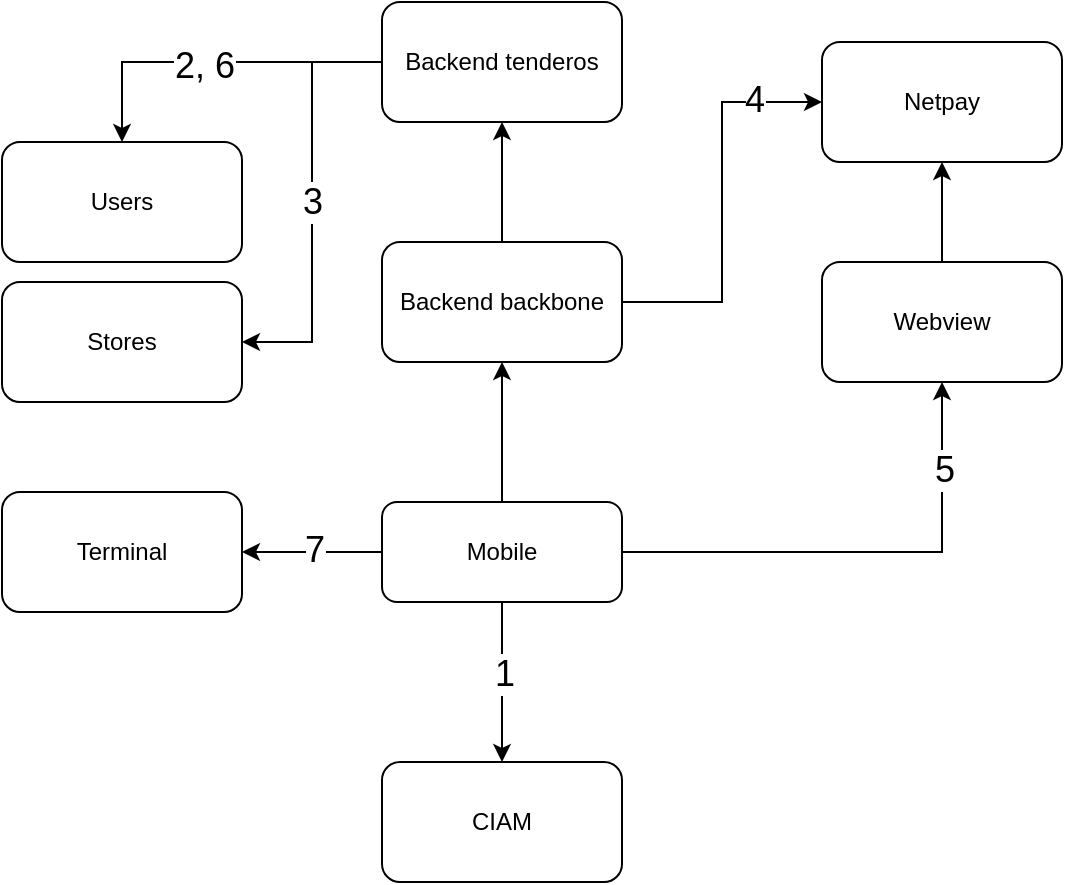 <mxfile version="24.4.13" type="github" pages="3">
  <diagram name="Página-1" id="RMMHzfbRcL0lWS_6vs9x">
    <mxGraphModel dx="1030" dy="541" grid="1" gridSize="10" guides="1" tooltips="1" connect="1" arrows="1" fold="1" page="1" pageScale="1" pageWidth="827" pageHeight="1169" math="0" shadow="0">
      <root>
        <mxCell id="0" />
        <mxCell id="1" parent="0" />
        <mxCell id="gIt9_EAz_ykK2Z6JLQlN-10" style="edgeStyle=orthogonalEdgeStyle;rounded=0;orthogonalLoop=1;jettySize=auto;html=1;entryX=0.5;entryY=1;entryDx=0;entryDy=0;" parent="1" source="gIt9_EAz_ykK2Z6JLQlN-1" target="gIt9_EAz_ykK2Z6JLQlN-7" edge="1">
          <mxGeometry relative="1" as="geometry" />
        </mxCell>
        <mxCell id="P94PHkjdRJJ9IcdYPS1j-3" style="edgeStyle=orthogonalEdgeStyle;rounded=0;orthogonalLoop=1;jettySize=auto;html=1;entryX=0;entryY=0.5;entryDx=0;entryDy=0;" edge="1" parent="1" source="gIt9_EAz_ykK2Z6JLQlN-1" target="P94PHkjdRJJ9IcdYPS1j-1">
          <mxGeometry relative="1" as="geometry" />
        </mxCell>
        <mxCell id="P94PHkjdRJJ9IcdYPS1j-5" value="&lt;font style=&quot;font-size: 18px;&quot;&gt;4&lt;/font&gt;" style="edgeLabel;html=1;align=center;verticalAlign=middle;resizable=0;points=[];" vertex="1" connectable="0" parent="P94PHkjdRJJ9IcdYPS1j-3">
          <mxGeometry x="0.654" y="1" relative="1" as="geometry">
            <mxPoint as="offset" />
          </mxGeometry>
        </mxCell>
        <mxCell id="gIt9_EAz_ykK2Z6JLQlN-1" value="Backend backbone" style="rounded=1;whiteSpace=wrap;html=1;" parent="1" vertex="1">
          <mxGeometry x="230" y="140" width="120" height="60" as="geometry" />
        </mxCell>
        <mxCell id="gIt9_EAz_ykK2Z6JLQlN-2" value="Users" style="rounded=1;whiteSpace=wrap;html=1;" parent="1" vertex="1">
          <mxGeometry x="40" y="90" width="120" height="60" as="geometry" />
        </mxCell>
        <mxCell id="P94PHkjdRJJ9IcdYPS1j-2" style="edgeStyle=orthogonalEdgeStyle;rounded=0;orthogonalLoop=1;jettySize=auto;html=1;entryX=0.5;entryY=1;entryDx=0;entryDy=0;" edge="1" parent="1" source="gIt9_EAz_ykK2Z6JLQlN-3" target="P94PHkjdRJJ9IcdYPS1j-1">
          <mxGeometry relative="1" as="geometry" />
        </mxCell>
        <mxCell id="gIt9_EAz_ykK2Z6JLQlN-3" value="Webview" style="rounded=1;whiteSpace=wrap;html=1;" parent="1" vertex="1">
          <mxGeometry x="450" y="150" width="120" height="60" as="geometry" />
        </mxCell>
        <mxCell id="gIt9_EAz_ykK2Z6JLQlN-9" style="edgeStyle=orthogonalEdgeStyle;rounded=0;orthogonalLoop=1;jettySize=auto;html=1;entryX=0.5;entryY=1;entryDx=0;entryDy=0;" parent="1" source="gIt9_EAz_ykK2Z6JLQlN-4" target="gIt9_EAz_ykK2Z6JLQlN-1" edge="1">
          <mxGeometry relative="1" as="geometry" />
        </mxCell>
        <mxCell id="gIt9_EAz_ykK2Z6JLQlN-19" value="&lt;div&gt;&lt;br&gt;&lt;/div&gt;&lt;div&gt;&lt;br&gt;&lt;/div&gt;" style="edgeLabel;html=1;align=center;verticalAlign=middle;resizable=0;points=[];" parent="gIt9_EAz_ykK2Z6JLQlN-9" vertex="1" connectable="0">
          <mxGeometry x="0.043" y="-1" relative="1" as="geometry">
            <mxPoint y="1" as="offset" />
          </mxGeometry>
        </mxCell>
        <mxCell id="gIt9_EAz_ykK2Z6JLQlN-14" style="edgeStyle=orthogonalEdgeStyle;rounded=0;orthogonalLoop=1;jettySize=auto;html=1;entryX=0.5;entryY=1;entryDx=0;entryDy=0;" parent="1" source="gIt9_EAz_ykK2Z6JLQlN-4" target="gIt9_EAz_ykK2Z6JLQlN-3" edge="1">
          <mxGeometry relative="1" as="geometry" />
        </mxCell>
        <mxCell id="gIt9_EAz_ykK2Z6JLQlN-25" value="&lt;font style=&quot;font-size: 18px;&quot;&gt;5&lt;/font&gt;" style="edgeLabel;html=1;align=center;verticalAlign=middle;resizable=0;points=[];" parent="gIt9_EAz_ykK2Z6JLQlN-14" vertex="1" connectable="0">
          <mxGeometry x="0.653" y="-1" relative="1" as="geometry">
            <mxPoint y="1" as="offset" />
          </mxGeometry>
        </mxCell>
        <mxCell id="gIt9_EAz_ykK2Z6JLQlN-16" style="edgeStyle=orthogonalEdgeStyle;rounded=0;orthogonalLoop=1;jettySize=auto;html=1;entryX=1;entryY=0.5;entryDx=0;entryDy=0;" parent="1" source="gIt9_EAz_ykK2Z6JLQlN-4" target="gIt9_EAz_ykK2Z6JLQlN-8" edge="1">
          <mxGeometry relative="1" as="geometry" />
        </mxCell>
        <mxCell id="gIt9_EAz_ykK2Z6JLQlN-27" value="&lt;font style=&quot;font-size: 18px;&quot;&gt;7&lt;/font&gt;" style="edgeLabel;html=1;align=center;verticalAlign=middle;resizable=0;points=[];" parent="gIt9_EAz_ykK2Z6JLQlN-16" vertex="1" connectable="0">
          <mxGeometry x="-0.022" y="-1" relative="1" as="geometry">
            <mxPoint as="offset" />
          </mxGeometry>
        </mxCell>
        <mxCell id="gIt9_EAz_ykK2Z6JLQlN-17" style="edgeStyle=orthogonalEdgeStyle;rounded=0;orthogonalLoop=1;jettySize=auto;html=1;entryX=0.5;entryY=0;entryDx=0;entryDy=0;jumpSize=8;" parent="1" source="gIt9_EAz_ykK2Z6JLQlN-4" target="gIt9_EAz_ykK2Z6JLQlN-5" edge="1">
          <mxGeometry relative="1" as="geometry" />
        </mxCell>
        <mxCell id="gIt9_EAz_ykK2Z6JLQlN-18" value="&lt;font style=&quot;font-size: 18px;&quot;&gt;1&lt;/font&gt;" style="edgeLabel;html=1;align=center;verticalAlign=middle;resizable=0;points=[];" parent="gIt9_EAz_ykK2Z6JLQlN-17" vertex="1" connectable="0">
          <mxGeometry x="-0.114" y="1" relative="1" as="geometry">
            <mxPoint as="offset" />
          </mxGeometry>
        </mxCell>
        <mxCell id="gIt9_EAz_ykK2Z6JLQlN-4" value="Mobile" style="rounded=1;whiteSpace=wrap;html=1;" parent="1" vertex="1">
          <mxGeometry x="230" y="270" width="120" height="50" as="geometry" />
        </mxCell>
        <mxCell id="gIt9_EAz_ykK2Z6JLQlN-5" value="CIAM" style="rounded=1;whiteSpace=wrap;html=1;" parent="1" vertex="1">
          <mxGeometry x="230" y="400" width="120" height="60" as="geometry" />
        </mxCell>
        <mxCell id="gIt9_EAz_ykK2Z6JLQlN-6" value="Stores" style="rounded=1;whiteSpace=wrap;html=1;" parent="1" vertex="1">
          <mxGeometry x="40" y="160" width="120" height="60" as="geometry" />
        </mxCell>
        <mxCell id="gIt9_EAz_ykK2Z6JLQlN-12" style="edgeStyle=orthogonalEdgeStyle;rounded=0;orthogonalLoop=1;jettySize=auto;html=1;entryX=0.5;entryY=0;entryDx=0;entryDy=0;" parent="1" source="gIt9_EAz_ykK2Z6JLQlN-7" target="gIt9_EAz_ykK2Z6JLQlN-2" edge="1">
          <mxGeometry relative="1" as="geometry" />
        </mxCell>
        <mxCell id="gIt9_EAz_ykK2Z6JLQlN-21" value="&lt;font style=&quot;font-size: 18px;&quot;&gt;2, 6&lt;/font&gt;" style="edgeLabel;html=1;align=center;verticalAlign=middle;resizable=0;points=[];" parent="gIt9_EAz_ykK2Z6JLQlN-12" vertex="1" connectable="0">
          <mxGeometry x="0.047" y="2" relative="1" as="geometry">
            <mxPoint as="offset" />
          </mxGeometry>
        </mxCell>
        <mxCell id="gIt9_EAz_ykK2Z6JLQlN-13" value="&lt;font style=&quot;font-size: 18px;&quot;&gt;3&lt;/font&gt;" style="edgeStyle=orthogonalEdgeStyle;rounded=0;orthogonalLoop=1;jettySize=auto;html=1;entryX=1;entryY=0.5;entryDx=0;entryDy=0;" parent="1" source="gIt9_EAz_ykK2Z6JLQlN-7" target="gIt9_EAz_ykK2Z6JLQlN-6" edge="1">
          <mxGeometry relative="1" as="geometry" />
        </mxCell>
        <mxCell id="gIt9_EAz_ykK2Z6JLQlN-7" value="Backend tenderos" style="rounded=1;whiteSpace=wrap;html=1;" parent="1" vertex="1">
          <mxGeometry x="230" y="20" width="120" height="60" as="geometry" />
        </mxCell>
        <mxCell id="gIt9_EAz_ykK2Z6JLQlN-8" value="Terminal" style="rounded=1;whiteSpace=wrap;html=1;" parent="1" vertex="1">
          <mxGeometry x="40" y="265" width="120" height="60" as="geometry" />
        </mxCell>
        <mxCell id="P94PHkjdRJJ9IcdYPS1j-1" value="Netpay" style="rounded=1;whiteSpace=wrap;html=1;" vertex="1" parent="1">
          <mxGeometry x="450" y="40" width="120" height="60" as="geometry" />
        </mxCell>
      </root>
    </mxGraphModel>
  </diagram>
  <diagram name="Copia de Página-1" id="2XsjkxcK-q9hvvBTkOBg">
    <mxGraphModel dx="2060" dy="1082" grid="1" gridSize="10" guides="1" tooltips="1" connect="1" arrows="1" fold="1" page="1" pageScale="1" pageWidth="827" pageHeight="1169" math="0" shadow="0">
      <root>
        <mxCell id="bazqsaGN35I_E5GlKqrR-0" />
        <mxCell id="bazqsaGN35I_E5GlKqrR-1" parent="bazqsaGN35I_E5GlKqrR-0" />
        <mxCell id="bazqsaGN35I_E5GlKqrR-2" style="edgeStyle=orthogonalEdgeStyle;rounded=0;orthogonalLoop=1;jettySize=auto;html=1;entryX=0.5;entryY=1;entryDx=0;entryDy=0;" edge="1" parent="bazqsaGN35I_E5GlKqrR-1" source="bazqsaGN35I_E5GlKqrR-5" target="bazqsaGN35I_E5GlKqrR-23">
          <mxGeometry relative="1" as="geometry" />
        </mxCell>
        <mxCell id="bazqsaGN35I_E5GlKqrR-3" style="edgeStyle=orthogonalEdgeStyle;rounded=0;orthogonalLoop=1;jettySize=auto;html=1;entryX=0;entryY=0.5;entryDx=0;entryDy=0;" edge="1" parent="bazqsaGN35I_E5GlKqrR-1" source="bazqsaGN35I_E5GlKqrR-5" target="bazqsaGN35I_E5GlKqrR-25">
          <mxGeometry relative="1" as="geometry" />
        </mxCell>
        <mxCell id="bazqsaGN35I_E5GlKqrR-4" value="&lt;font style=&quot;font-size: 18px;&quot;&gt;4&lt;/font&gt;" style="edgeLabel;html=1;align=center;verticalAlign=middle;resizable=0;points=[];" vertex="1" connectable="0" parent="bazqsaGN35I_E5GlKqrR-3">
          <mxGeometry x="0.654" y="1" relative="1" as="geometry">
            <mxPoint as="offset" />
          </mxGeometry>
        </mxCell>
        <mxCell id="bazqsaGN35I_E5GlKqrR-5" value="Backend backbone" style="rounded=1;whiteSpace=wrap;html=1;" vertex="1" parent="bazqsaGN35I_E5GlKqrR-1">
          <mxGeometry x="230" y="140" width="120" height="60" as="geometry" />
        </mxCell>
        <mxCell id="bazqsaGN35I_E5GlKqrR-6" value="Users" style="rounded=1;whiteSpace=wrap;html=1;" vertex="1" parent="bazqsaGN35I_E5GlKqrR-1">
          <mxGeometry x="40" y="90" width="120" height="60" as="geometry" />
        </mxCell>
        <mxCell id="bazqsaGN35I_E5GlKqrR-7" style="edgeStyle=orthogonalEdgeStyle;rounded=0;orthogonalLoop=1;jettySize=auto;html=1;entryX=0.5;entryY=1;entryDx=0;entryDy=0;" edge="1" parent="bazqsaGN35I_E5GlKqrR-1" source="bazqsaGN35I_E5GlKqrR-8" target="bazqsaGN35I_E5GlKqrR-25">
          <mxGeometry relative="1" as="geometry" />
        </mxCell>
        <mxCell id="bazqsaGN35I_E5GlKqrR-8" value="Webview" style="rounded=1;whiteSpace=wrap;html=1;" vertex="1" parent="bazqsaGN35I_E5GlKqrR-1">
          <mxGeometry x="450" y="150" width="120" height="60" as="geometry" />
        </mxCell>
        <mxCell id="bazqsaGN35I_E5GlKqrR-9" style="edgeStyle=orthogonalEdgeStyle;rounded=0;orthogonalLoop=1;jettySize=auto;html=1;entryX=0.5;entryY=1;entryDx=0;entryDy=0;" edge="1" parent="bazqsaGN35I_E5GlKqrR-1" source="bazqsaGN35I_E5GlKqrR-17" target="bazqsaGN35I_E5GlKqrR-5">
          <mxGeometry relative="1" as="geometry" />
        </mxCell>
        <mxCell id="bazqsaGN35I_E5GlKqrR-10" value="&lt;div&gt;&lt;br&gt;&lt;/div&gt;&lt;div&gt;&lt;br&gt;&lt;/div&gt;" style="edgeLabel;html=1;align=center;verticalAlign=middle;resizable=0;points=[];" vertex="1" connectable="0" parent="bazqsaGN35I_E5GlKqrR-9">
          <mxGeometry x="0.043" y="-1" relative="1" as="geometry">
            <mxPoint y="1" as="offset" />
          </mxGeometry>
        </mxCell>
        <mxCell id="bazqsaGN35I_E5GlKqrR-11" style="edgeStyle=orthogonalEdgeStyle;rounded=0;orthogonalLoop=1;jettySize=auto;html=1;entryX=0.5;entryY=1;entryDx=0;entryDy=0;" edge="1" parent="bazqsaGN35I_E5GlKqrR-1" source="bazqsaGN35I_E5GlKqrR-17" target="bazqsaGN35I_E5GlKqrR-8">
          <mxGeometry relative="1" as="geometry" />
        </mxCell>
        <mxCell id="bazqsaGN35I_E5GlKqrR-12" value="&lt;font style=&quot;font-size: 18px;&quot;&gt;5&lt;/font&gt;" style="edgeLabel;html=1;align=center;verticalAlign=middle;resizable=0;points=[];" vertex="1" connectable="0" parent="bazqsaGN35I_E5GlKqrR-11">
          <mxGeometry x="0.653" y="-1" relative="1" as="geometry">
            <mxPoint y="1" as="offset" />
          </mxGeometry>
        </mxCell>
        <mxCell id="bazqsaGN35I_E5GlKqrR-13" style="edgeStyle=orthogonalEdgeStyle;rounded=0;orthogonalLoop=1;jettySize=auto;html=1;entryX=1;entryY=0.5;entryDx=0;entryDy=0;" edge="1" parent="bazqsaGN35I_E5GlKqrR-1" source="bazqsaGN35I_E5GlKqrR-17" target="bazqsaGN35I_E5GlKqrR-24">
          <mxGeometry relative="1" as="geometry" />
        </mxCell>
        <mxCell id="bazqsaGN35I_E5GlKqrR-14" value="&lt;font style=&quot;font-size: 18px;&quot;&gt;7&lt;/font&gt;" style="edgeLabel;html=1;align=center;verticalAlign=middle;resizable=0;points=[];" vertex="1" connectable="0" parent="bazqsaGN35I_E5GlKqrR-13">
          <mxGeometry x="-0.022" y="-1" relative="1" as="geometry">
            <mxPoint as="offset" />
          </mxGeometry>
        </mxCell>
        <mxCell id="bazqsaGN35I_E5GlKqrR-15" style="edgeStyle=orthogonalEdgeStyle;rounded=0;orthogonalLoop=1;jettySize=auto;html=1;entryX=0.5;entryY=0;entryDx=0;entryDy=0;jumpSize=8;" edge="1" parent="bazqsaGN35I_E5GlKqrR-1" source="bazqsaGN35I_E5GlKqrR-17" target="bazqsaGN35I_E5GlKqrR-18">
          <mxGeometry relative="1" as="geometry" />
        </mxCell>
        <mxCell id="bazqsaGN35I_E5GlKqrR-16" value="&lt;font style=&quot;font-size: 18px;&quot;&gt;1&lt;/font&gt;" style="edgeLabel;html=1;align=center;verticalAlign=middle;resizable=0;points=[];" vertex="1" connectable="0" parent="bazqsaGN35I_E5GlKqrR-15">
          <mxGeometry x="-0.114" y="1" relative="1" as="geometry">
            <mxPoint as="offset" />
          </mxGeometry>
        </mxCell>
        <mxCell id="bazqsaGN35I_E5GlKqrR-17" value="Mobile" style="rounded=1;whiteSpace=wrap;html=1;" vertex="1" parent="bazqsaGN35I_E5GlKqrR-1">
          <mxGeometry x="230" y="270" width="120" height="50" as="geometry" />
        </mxCell>
        <mxCell id="bazqsaGN35I_E5GlKqrR-18" value="CIAM" style="rounded=1;whiteSpace=wrap;html=1;" vertex="1" parent="bazqsaGN35I_E5GlKqrR-1">
          <mxGeometry x="230" y="400" width="120" height="60" as="geometry" />
        </mxCell>
        <mxCell id="bazqsaGN35I_E5GlKqrR-19" value="Stores" style="rounded=1;whiteSpace=wrap;html=1;" vertex="1" parent="bazqsaGN35I_E5GlKqrR-1">
          <mxGeometry x="40" y="160" width="120" height="60" as="geometry" />
        </mxCell>
        <mxCell id="bazqsaGN35I_E5GlKqrR-20" style="edgeStyle=orthogonalEdgeStyle;rounded=0;orthogonalLoop=1;jettySize=auto;html=1;entryX=0.5;entryY=0;entryDx=0;entryDy=0;" edge="1" parent="bazqsaGN35I_E5GlKqrR-1" source="bazqsaGN35I_E5GlKqrR-23" target="bazqsaGN35I_E5GlKqrR-6">
          <mxGeometry relative="1" as="geometry" />
        </mxCell>
        <mxCell id="bazqsaGN35I_E5GlKqrR-21" value="&lt;font style=&quot;font-size: 18px;&quot;&gt;2, 6&lt;/font&gt;" style="edgeLabel;html=1;align=center;verticalAlign=middle;resizable=0;points=[];" vertex="1" connectable="0" parent="bazqsaGN35I_E5GlKqrR-20">
          <mxGeometry x="0.047" y="2" relative="1" as="geometry">
            <mxPoint as="offset" />
          </mxGeometry>
        </mxCell>
        <mxCell id="bazqsaGN35I_E5GlKqrR-22" value="&lt;font style=&quot;font-size: 18px;&quot;&gt;3&lt;/font&gt;" style="edgeStyle=orthogonalEdgeStyle;rounded=0;orthogonalLoop=1;jettySize=auto;html=1;entryX=1;entryY=0.5;entryDx=0;entryDy=0;" edge="1" parent="bazqsaGN35I_E5GlKqrR-1" source="bazqsaGN35I_E5GlKqrR-23" target="bazqsaGN35I_E5GlKqrR-19">
          <mxGeometry relative="1" as="geometry" />
        </mxCell>
        <mxCell id="bazqsaGN35I_E5GlKqrR-23" value="Backend tenderos" style="rounded=1;whiteSpace=wrap;html=1;" vertex="1" parent="bazqsaGN35I_E5GlKqrR-1">
          <mxGeometry x="230" y="20" width="120" height="60" as="geometry" />
        </mxCell>
        <mxCell id="bazqsaGN35I_E5GlKqrR-24" value="Terminal" style="rounded=1;whiteSpace=wrap;html=1;" vertex="1" parent="bazqsaGN35I_E5GlKqrR-1">
          <mxGeometry x="40" y="265" width="120" height="60" as="geometry" />
        </mxCell>
        <mxCell id="bazqsaGN35I_E5GlKqrR-25" value="Netpay" style="rounded=1;whiteSpace=wrap;html=1;" vertex="1" parent="bazqsaGN35I_E5GlKqrR-1">
          <mxGeometry x="450" y="40" width="120" height="60" as="geometry" />
        </mxCell>
      </root>
    </mxGraphModel>
  </diagram>
  <diagram name="Copia de Página-1" id="n7WsZ-5paAmoweDDy7fS">
    <mxGraphModel dx="1262" dy="831" grid="1" gridSize="10" guides="1" tooltips="1" connect="1" arrows="1" fold="1" page="1" pageScale="1" pageWidth="827" pageHeight="1169" math="0" shadow="0">
      <root>
        <mxCell id="k8t2q0BLN_xa1th1so_k-0" />
        <mxCell id="k8t2q0BLN_xa1th1so_k-1" parent="k8t2q0BLN_xa1th1so_k-0" />
        <mxCell id="k8t2q0BLN_xa1th1so_k-2" style="edgeStyle=orthogonalEdgeStyle;rounded=0;orthogonalLoop=1;jettySize=auto;html=1;entryX=0.5;entryY=1;entryDx=0;entryDy=0;" edge="1" parent="k8t2q0BLN_xa1th1so_k-1" source="k8t2q0BLN_xa1th1so_k-5" target="k8t2q0BLN_xa1th1so_k-22">
          <mxGeometry relative="1" as="geometry" />
        </mxCell>
        <mxCell id="k8t2q0BLN_xa1th1so_k-3" style="edgeStyle=orthogonalEdgeStyle;rounded=0;orthogonalLoop=1;jettySize=auto;html=1;entryX=0;entryY=0.5;entryDx=0;entryDy=0;" edge="1" parent="k8t2q0BLN_xa1th1so_k-1" source="k8t2q0BLN_xa1th1so_k-5" target="k8t2q0BLN_xa1th1so_k-7">
          <mxGeometry relative="1" as="geometry" />
        </mxCell>
        <mxCell id="k8t2q0BLN_xa1th1so_k-4" value="&lt;font style=&quot;font-size: 18px;&quot;&gt;4&lt;/font&gt;" style="edgeLabel;html=1;align=center;verticalAlign=middle;resizable=0;points=[];" vertex="1" connectable="0" parent="k8t2q0BLN_xa1th1so_k-3">
          <mxGeometry x="0.067" relative="1" as="geometry">
            <mxPoint as="offset" />
          </mxGeometry>
        </mxCell>
        <mxCell id="k8t2q0BLN_xa1th1so_k-5" value="Backend backbone" style="rounded=1;whiteSpace=wrap;html=1;" vertex="1" parent="k8t2q0BLN_xa1th1so_k-1">
          <mxGeometry x="230" y="140" width="120" height="60" as="geometry" />
        </mxCell>
        <mxCell id="k8t2q0BLN_xa1th1so_k-6" value="Users" style="rounded=1;whiteSpace=wrap;html=1;" vertex="1" parent="k8t2q0BLN_xa1th1so_k-1">
          <mxGeometry x="40" y="90" width="120" height="60" as="geometry" />
        </mxCell>
        <mxCell id="k8t2q0BLN_xa1th1so_k-7" value="WE" style="rounded=1;whiteSpace=wrap;html=1;" vertex="1" parent="k8t2q0BLN_xa1th1so_k-1">
          <mxGeometry x="440" y="140" width="120" height="60" as="geometry" />
        </mxCell>
        <mxCell id="k8t2q0BLN_xa1th1so_k-8" style="edgeStyle=orthogonalEdgeStyle;rounded=0;orthogonalLoop=1;jettySize=auto;html=1;entryX=0.5;entryY=1;entryDx=0;entryDy=0;" edge="1" parent="k8t2q0BLN_xa1th1so_k-1" source="k8t2q0BLN_xa1th1so_k-16" target="k8t2q0BLN_xa1th1so_k-5">
          <mxGeometry relative="1" as="geometry" />
        </mxCell>
        <mxCell id="k8t2q0BLN_xa1th1so_k-9" value="&lt;div&gt;&lt;br&gt;&lt;/div&gt;&lt;div&gt;&lt;br&gt;&lt;/div&gt;" style="edgeLabel;html=1;align=center;verticalAlign=middle;resizable=0;points=[];" vertex="1" connectable="0" parent="k8t2q0BLN_xa1th1so_k-8">
          <mxGeometry x="0.043" y="-1" relative="1" as="geometry">
            <mxPoint y="1" as="offset" />
          </mxGeometry>
        </mxCell>
        <mxCell id="k8t2q0BLN_xa1th1so_k-10" style="edgeStyle=orthogonalEdgeStyle;rounded=0;orthogonalLoop=1;jettySize=auto;html=1;entryX=0.5;entryY=1;entryDx=0;entryDy=0;" edge="1" parent="k8t2q0BLN_xa1th1so_k-1" source="k8t2q0BLN_xa1th1so_k-16" target="k8t2q0BLN_xa1th1so_k-7">
          <mxGeometry relative="1" as="geometry" />
        </mxCell>
        <mxCell id="k8t2q0BLN_xa1th1so_k-11" value="&lt;font style=&quot;font-size: 18px;&quot;&gt;5&lt;/font&gt;" style="edgeLabel;html=1;align=center;verticalAlign=middle;resizable=0;points=[];" vertex="1" connectable="0" parent="k8t2q0BLN_xa1th1so_k-10">
          <mxGeometry x="0.653" y="-1" relative="1" as="geometry">
            <mxPoint y="1" as="offset" />
          </mxGeometry>
        </mxCell>
        <mxCell id="k8t2q0BLN_xa1th1so_k-12" style="edgeStyle=orthogonalEdgeStyle;rounded=0;orthogonalLoop=1;jettySize=auto;html=1;entryX=1;entryY=0.5;entryDx=0;entryDy=0;" edge="1" parent="k8t2q0BLN_xa1th1so_k-1" source="k8t2q0BLN_xa1th1so_k-16" target="k8t2q0BLN_xa1th1so_k-23">
          <mxGeometry relative="1" as="geometry" />
        </mxCell>
        <mxCell id="k8t2q0BLN_xa1th1so_k-13" value="&lt;font style=&quot;font-size: 18px;&quot;&gt;6&lt;/font&gt;" style="edgeLabel;html=1;align=center;verticalAlign=middle;resizable=0;points=[];" vertex="1" connectable="0" parent="k8t2q0BLN_xa1th1so_k-12">
          <mxGeometry x="-0.022" y="-1" relative="1" as="geometry">
            <mxPoint as="offset" />
          </mxGeometry>
        </mxCell>
        <mxCell id="k8t2q0BLN_xa1th1so_k-14" style="edgeStyle=orthogonalEdgeStyle;rounded=0;orthogonalLoop=1;jettySize=auto;html=1;entryX=0.5;entryY=0;entryDx=0;entryDy=0;jumpSize=8;" edge="1" parent="k8t2q0BLN_xa1th1so_k-1" source="k8t2q0BLN_xa1th1so_k-16" target="k8t2q0BLN_xa1th1so_k-17">
          <mxGeometry relative="1" as="geometry" />
        </mxCell>
        <mxCell id="k8t2q0BLN_xa1th1so_k-15" value="&lt;font style=&quot;font-size: 18px;&quot;&gt;1&lt;/font&gt;" style="edgeLabel;html=1;align=center;verticalAlign=middle;resizable=0;points=[];" vertex="1" connectable="0" parent="k8t2q0BLN_xa1th1so_k-14">
          <mxGeometry x="-0.114" y="1" relative="1" as="geometry">
            <mxPoint as="offset" />
          </mxGeometry>
        </mxCell>
        <mxCell id="k8t2q0BLN_xa1th1so_k-16" value="Mobile" style="rounded=1;whiteSpace=wrap;html=1;" vertex="1" parent="k8t2q0BLN_xa1th1so_k-1">
          <mxGeometry x="230" y="270" width="120" height="50" as="geometry" />
        </mxCell>
        <mxCell id="k8t2q0BLN_xa1th1so_k-17" value="CIAM" style="rounded=1;whiteSpace=wrap;html=1;" vertex="1" parent="k8t2q0BLN_xa1th1so_k-1">
          <mxGeometry x="230" y="460" width="120" height="60" as="geometry" />
        </mxCell>
        <mxCell id="k8t2q0BLN_xa1th1so_k-18" value="Stores" style="rounded=1;whiteSpace=wrap;html=1;" vertex="1" parent="k8t2q0BLN_xa1th1so_k-1">
          <mxGeometry x="40" y="160" width="120" height="60" as="geometry" />
        </mxCell>
        <mxCell id="k8t2q0BLN_xa1th1so_k-19" style="edgeStyle=orthogonalEdgeStyle;rounded=0;orthogonalLoop=1;jettySize=auto;html=1;entryX=0.5;entryY=0;entryDx=0;entryDy=0;" edge="1" parent="k8t2q0BLN_xa1th1so_k-1" source="k8t2q0BLN_xa1th1so_k-22" target="k8t2q0BLN_xa1th1so_k-6">
          <mxGeometry relative="1" as="geometry" />
        </mxCell>
        <mxCell id="k8t2q0BLN_xa1th1so_k-20" value="&lt;font style=&quot;font-size: 18px;&quot;&gt;2&lt;/font&gt;" style="edgeLabel;html=1;align=center;verticalAlign=middle;resizable=0;points=[];" vertex="1" connectable="0" parent="k8t2q0BLN_xa1th1so_k-19">
          <mxGeometry x="0.047" y="2" relative="1" as="geometry">
            <mxPoint as="offset" />
          </mxGeometry>
        </mxCell>
        <mxCell id="k8t2q0BLN_xa1th1so_k-21" value="&lt;font style=&quot;font-size: 18px;&quot;&gt;3&lt;/font&gt;" style="edgeStyle=orthogonalEdgeStyle;rounded=0;orthogonalLoop=1;jettySize=auto;html=1;entryX=1;entryY=0.5;entryDx=0;entryDy=0;" edge="1" parent="k8t2q0BLN_xa1th1so_k-1" source="k8t2q0BLN_xa1th1so_k-22" target="k8t2q0BLN_xa1th1so_k-18">
          <mxGeometry relative="1" as="geometry" />
        </mxCell>
        <mxCell id="k8t2q0BLN_xa1th1so_k-22" value="Backend tenderos" style="rounded=1;whiteSpace=wrap;html=1;" vertex="1" parent="k8t2q0BLN_xa1th1so_k-1">
          <mxGeometry x="230" y="20" width="120" height="60" as="geometry" />
        </mxCell>
        <mxCell id="k8t2q0BLN_xa1th1so_k-23" value="Terminal" style="rounded=1;whiteSpace=wrap;html=1;" vertex="1" parent="k8t2q0BLN_xa1th1so_k-1">
          <mxGeometry x="20" y="265" width="120" height="60" as="geometry" />
        </mxCell>
      </root>
    </mxGraphModel>
  </diagram>
</mxfile>

